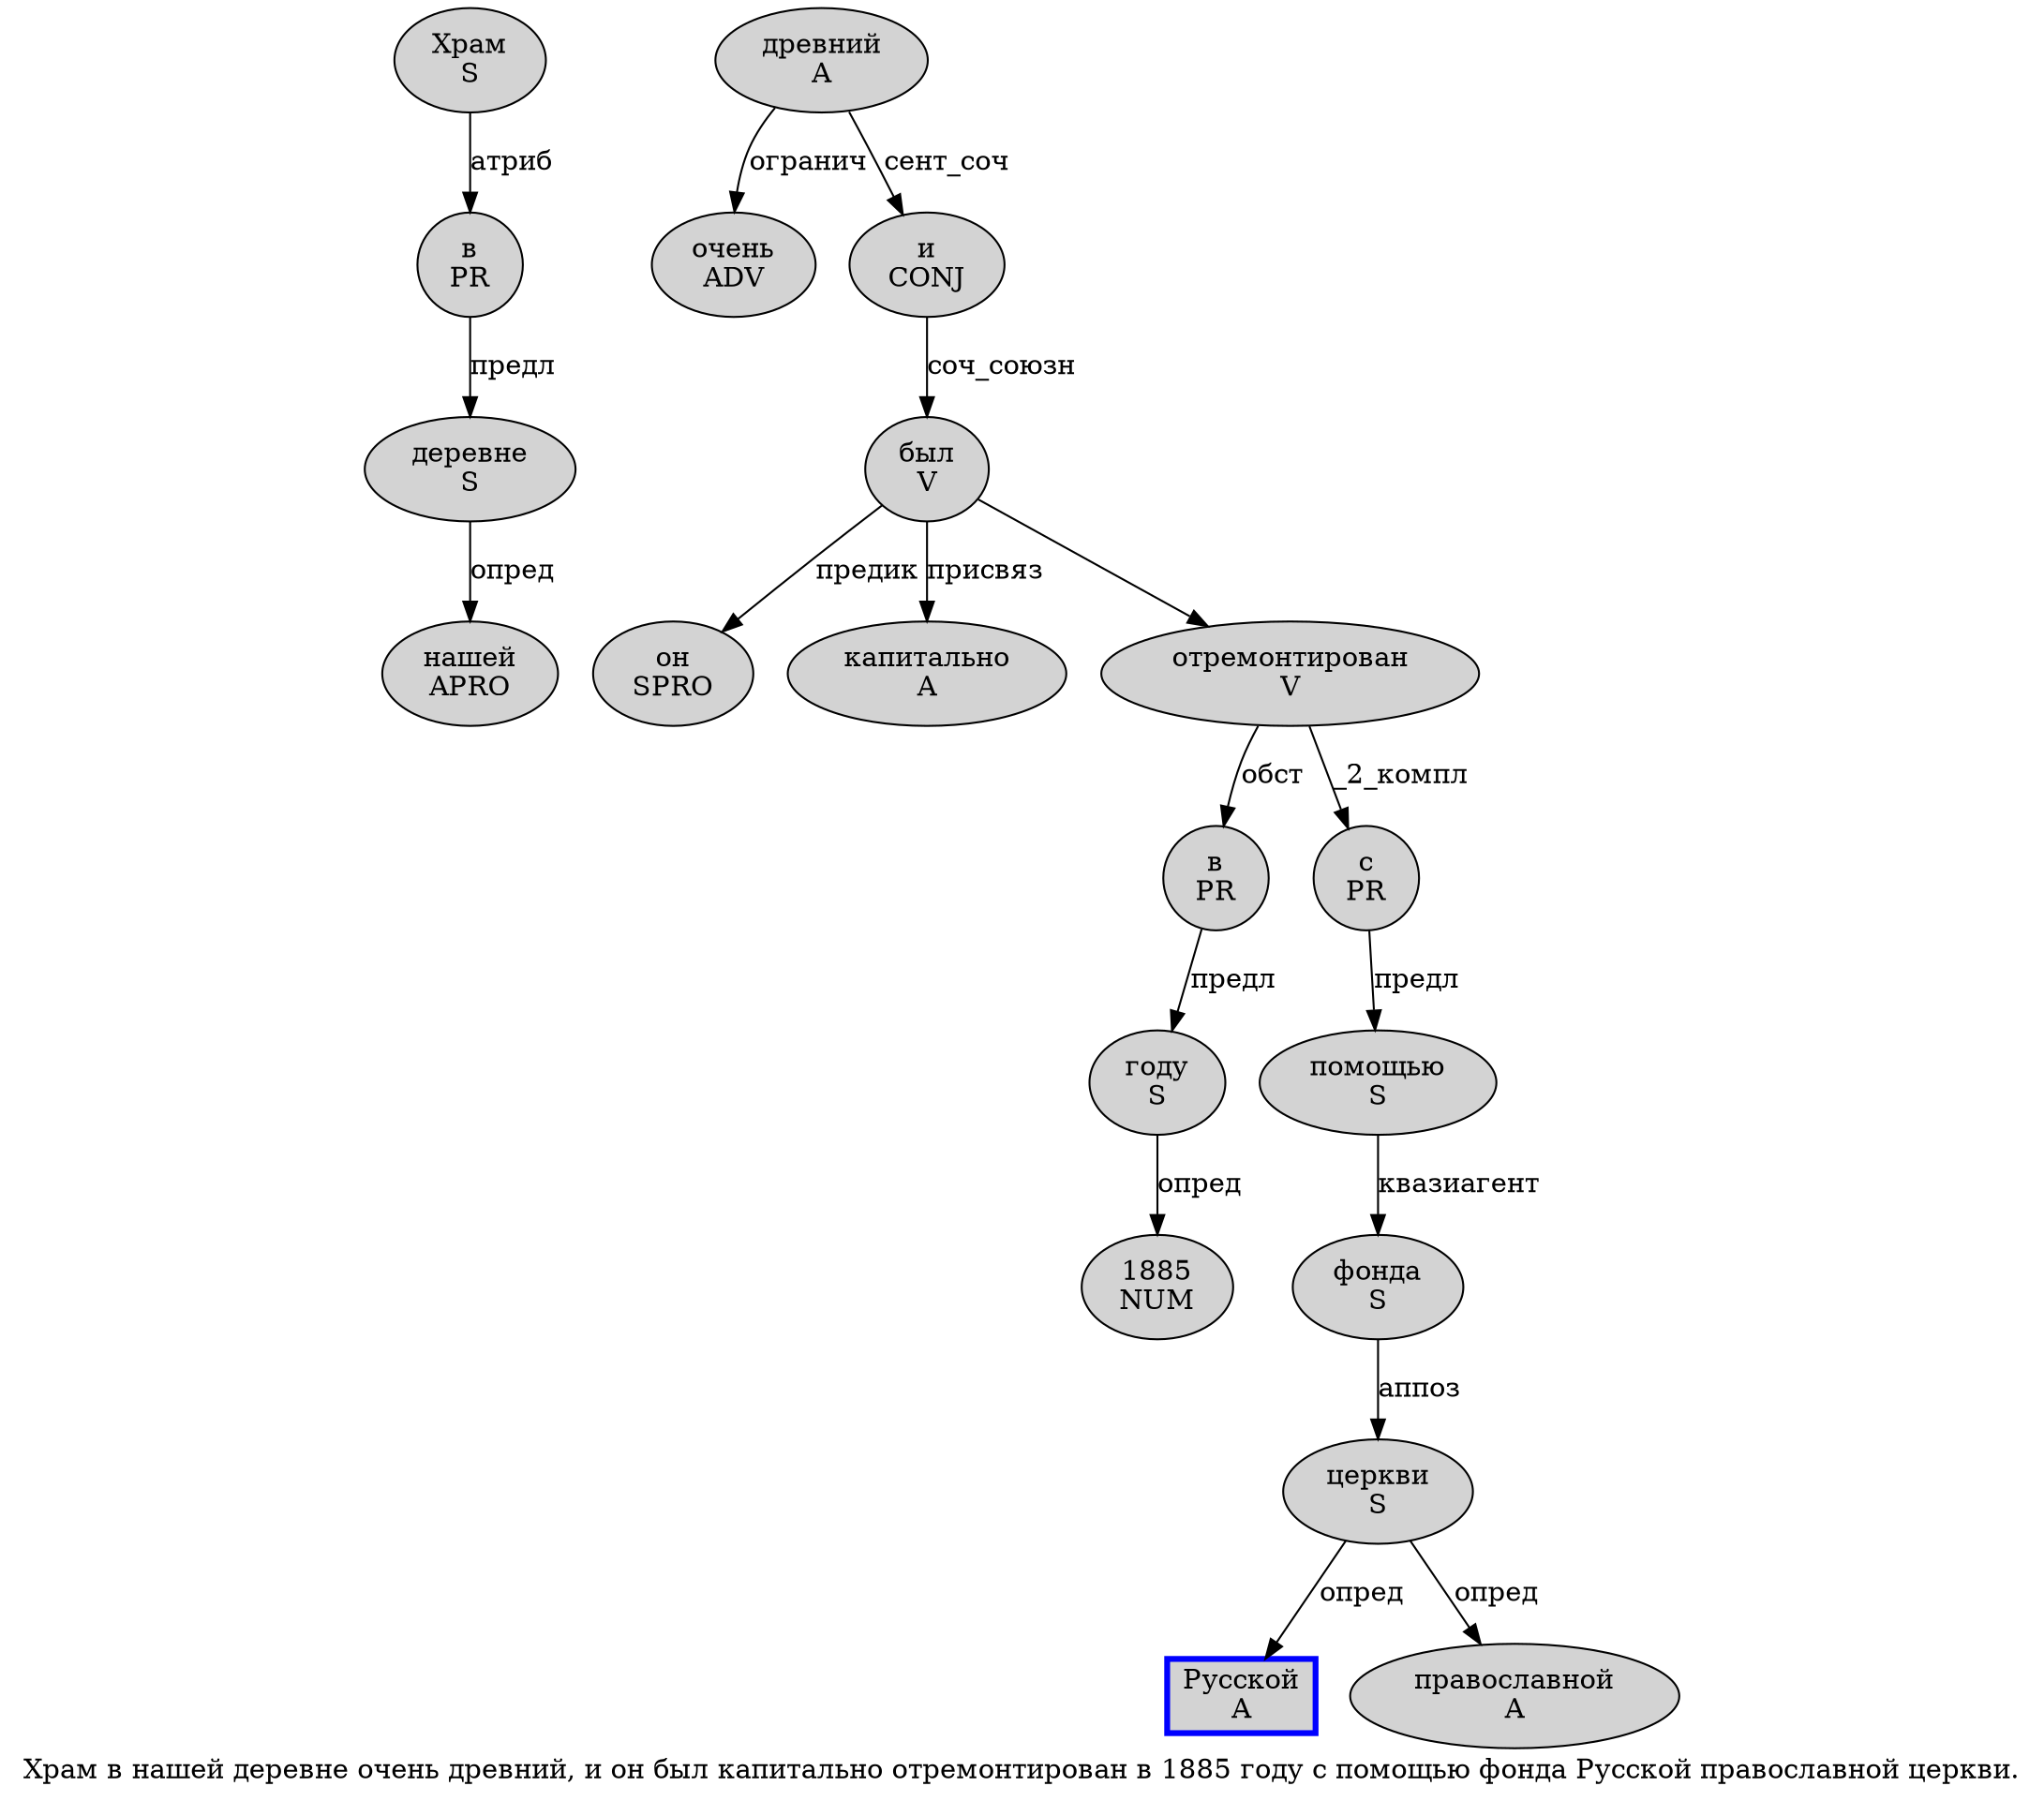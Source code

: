 digraph SENTENCE_1301 {
	graph [label="Храм в нашей деревне очень древний, и он был капитально отремонтирован в 1885 году с помощью фонда Русской православной церкви."]
	node [style=filled]
		0 [label="Храм
S" color="" fillcolor=lightgray penwidth=1 shape=ellipse]
		1 [label="в
PR" color="" fillcolor=lightgray penwidth=1 shape=ellipse]
		2 [label="нашей
APRO" color="" fillcolor=lightgray penwidth=1 shape=ellipse]
		3 [label="деревне
S" color="" fillcolor=lightgray penwidth=1 shape=ellipse]
		4 [label="очень
ADV" color="" fillcolor=lightgray penwidth=1 shape=ellipse]
		5 [label="древний
A" color="" fillcolor=lightgray penwidth=1 shape=ellipse]
		7 [label="и
CONJ" color="" fillcolor=lightgray penwidth=1 shape=ellipse]
		8 [label="он
SPRO" color="" fillcolor=lightgray penwidth=1 shape=ellipse]
		9 [label="был
V" color="" fillcolor=lightgray penwidth=1 shape=ellipse]
		10 [label="капитально
A" color="" fillcolor=lightgray penwidth=1 shape=ellipse]
		11 [label="отремонтирован
V" color="" fillcolor=lightgray penwidth=1 shape=ellipse]
		12 [label="в
PR" color="" fillcolor=lightgray penwidth=1 shape=ellipse]
		13 [label="1885
NUM" color="" fillcolor=lightgray penwidth=1 shape=ellipse]
		14 [label="году
S" color="" fillcolor=lightgray penwidth=1 shape=ellipse]
		15 [label="с
PR" color="" fillcolor=lightgray penwidth=1 shape=ellipse]
		16 [label="помощью
S" color="" fillcolor=lightgray penwidth=1 shape=ellipse]
		17 [label="фонда
S" color="" fillcolor=lightgray penwidth=1 shape=ellipse]
		18 [label="Русской
A" color=blue fillcolor=lightgray penwidth=3 shape=box]
		19 [label="православной
A" color="" fillcolor=lightgray penwidth=1 shape=ellipse]
		20 [label="церкви
S" color="" fillcolor=lightgray penwidth=1 shape=ellipse]
			0 -> 1 [label="атриб"]
			16 -> 17 [label="квазиагент"]
			12 -> 14 [label="предл"]
			7 -> 9 [label="соч_союзн"]
			17 -> 20 [label="аппоз"]
			15 -> 16 [label="предл"]
			20 -> 18 [label="опред"]
			20 -> 19 [label="опред"]
			14 -> 13 [label="опред"]
			9 -> 8 [label="предик"]
			9 -> 10 [label="присвяз"]
			9 -> 11
			11 -> 12 [label="обст"]
			11 -> 15 [label="_2_компл"]
			3 -> 2 [label="опред"]
			5 -> 4 [label="огранич"]
			5 -> 7 [label="сент_соч"]
			1 -> 3 [label="предл"]
}